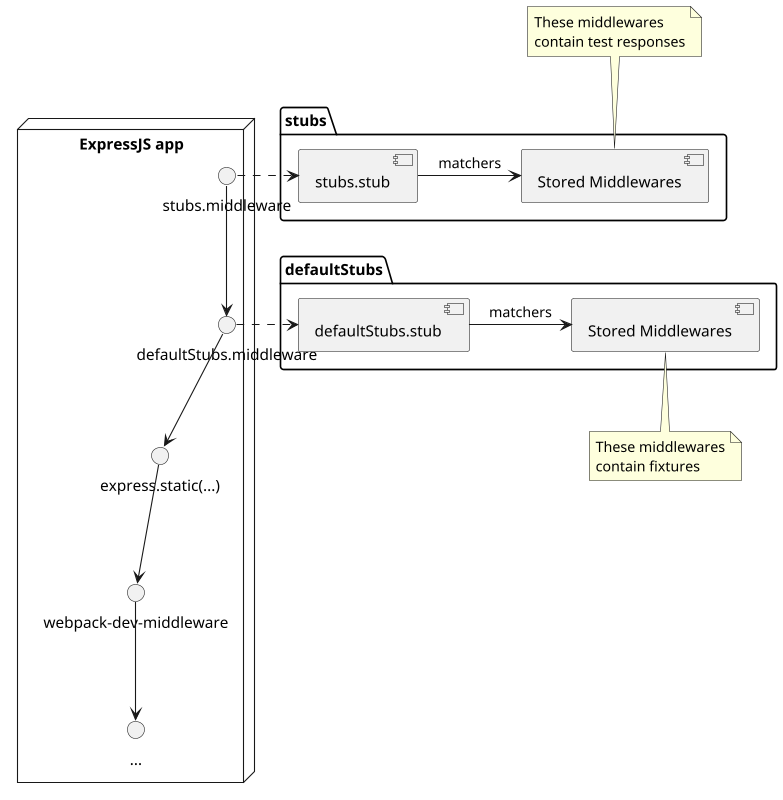 @startuml

scale 1200*800

node "ExpressJS app" {
  () "stubs.middleware" as TM
  () "defaultStubs.middleware" as FM
  () "express.static(...)" as Static
  () "webpack-dev-middleware" as Webpack
  () "..." as etc
}

package "stubs" {
  [stubs.stub] as TSinon
  [Stored Middlewares] as TMiddle
}

package "defaultStubs" {
  [defaultStubs.stub] as FSinon
  [Stored Middlewares] as FMiddle
}


TM -down-> FM
FM -down-> Static
Static -down-> Webpack
Webpack -down-> etc

TM .right.> TSinon
FM .right.> FSinon

TSinon -right-> TMiddle : matchers
FSinon -right-> FMiddle : matchers

note top of TMiddle
  These middlewares
  contain test responses
end note

note bottom of FMiddle
  These middlewares
  contain fixtures
end note

@enduml
